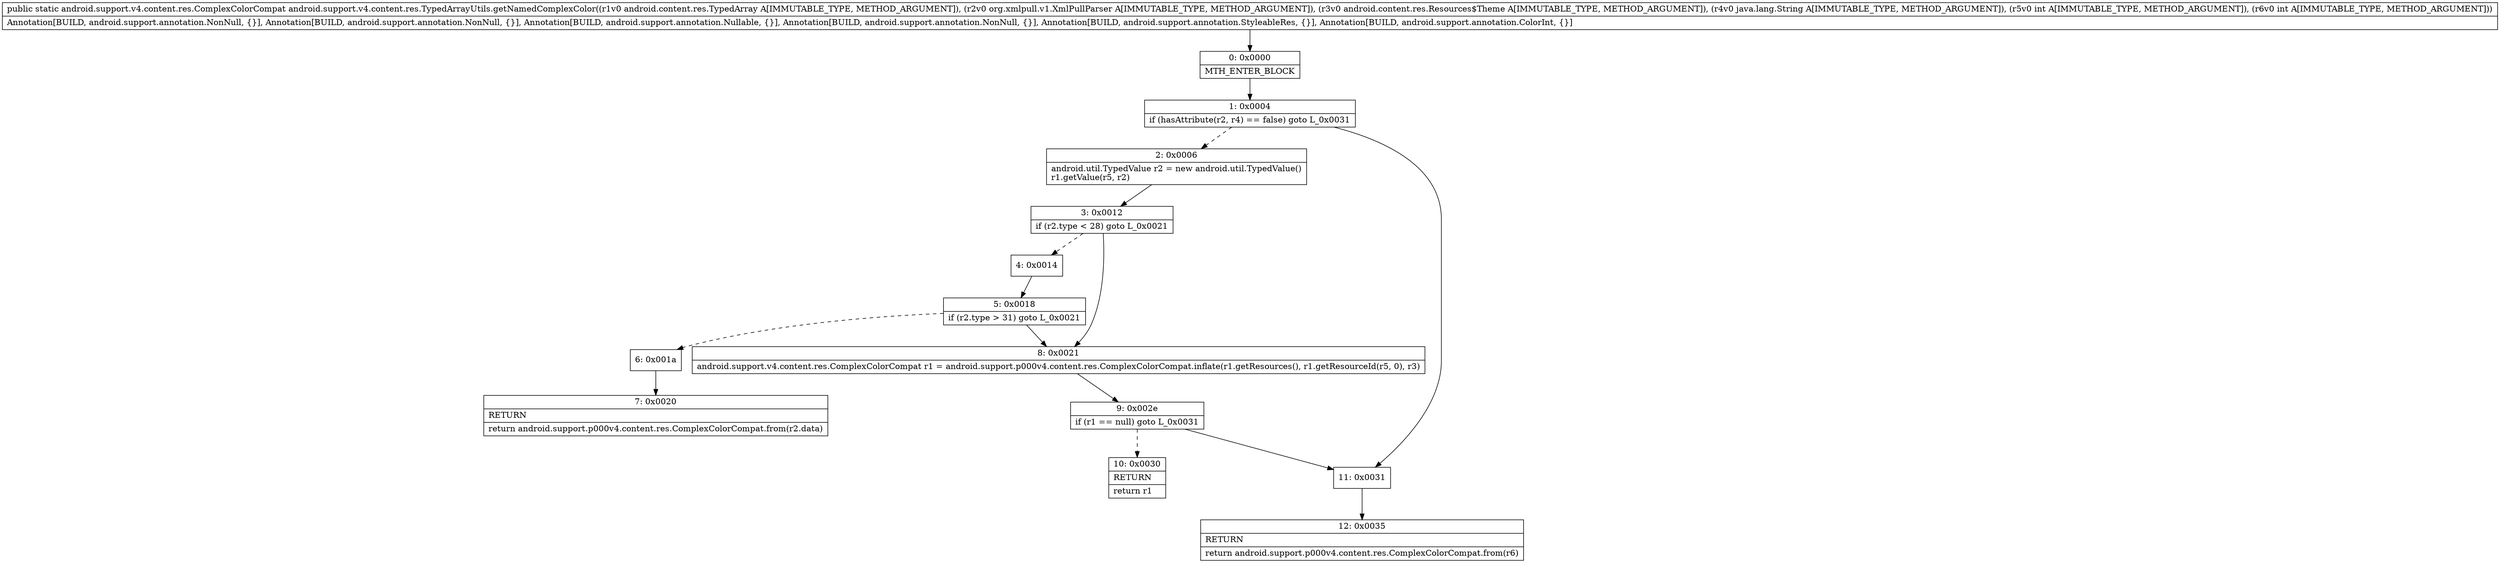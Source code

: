 digraph "CFG forandroid.support.v4.content.res.TypedArrayUtils.getNamedComplexColor(Landroid\/content\/res\/TypedArray;Lorg\/xmlpull\/v1\/XmlPullParser;Landroid\/content\/res\/Resources$Theme;Ljava\/lang\/String;II)Landroid\/support\/v4\/content\/res\/ComplexColorCompat;" {
Node_0 [shape=record,label="{0\:\ 0x0000|MTH_ENTER_BLOCK\l}"];
Node_1 [shape=record,label="{1\:\ 0x0004|if (hasAttribute(r2, r4) == false) goto L_0x0031\l}"];
Node_2 [shape=record,label="{2\:\ 0x0006|android.util.TypedValue r2 = new android.util.TypedValue()\lr1.getValue(r5, r2)\l}"];
Node_3 [shape=record,label="{3\:\ 0x0012|if (r2.type \< 28) goto L_0x0021\l}"];
Node_4 [shape=record,label="{4\:\ 0x0014}"];
Node_5 [shape=record,label="{5\:\ 0x0018|if (r2.type \> 31) goto L_0x0021\l}"];
Node_6 [shape=record,label="{6\:\ 0x001a}"];
Node_7 [shape=record,label="{7\:\ 0x0020|RETURN\l|return android.support.p000v4.content.res.ComplexColorCompat.from(r2.data)\l}"];
Node_8 [shape=record,label="{8\:\ 0x0021|android.support.v4.content.res.ComplexColorCompat r1 = android.support.p000v4.content.res.ComplexColorCompat.inflate(r1.getResources(), r1.getResourceId(r5, 0), r3)\l}"];
Node_9 [shape=record,label="{9\:\ 0x002e|if (r1 == null) goto L_0x0031\l}"];
Node_10 [shape=record,label="{10\:\ 0x0030|RETURN\l|return r1\l}"];
Node_11 [shape=record,label="{11\:\ 0x0031}"];
Node_12 [shape=record,label="{12\:\ 0x0035|RETURN\l|return android.support.p000v4.content.res.ComplexColorCompat.from(r6)\l}"];
MethodNode[shape=record,label="{public static android.support.v4.content.res.ComplexColorCompat android.support.v4.content.res.TypedArrayUtils.getNamedComplexColor((r1v0 android.content.res.TypedArray A[IMMUTABLE_TYPE, METHOD_ARGUMENT]), (r2v0 org.xmlpull.v1.XmlPullParser A[IMMUTABLE_TYPE, METHOD_ARGUMENT]), (r3v0 android.content.res.Resources$Theme A[IMMUTABLE_TYPE, METHOD_ARGUMENT]), (r4v0 java.lang.String A[IMMUTABLE_TYPE, METHOD_ARGUMENT]), (r5v0 int A[IMMUTABLE_TYPE, METHOD_ARGUMENT]), (r6v0 int A[IMMUTABLE_TYPE, METHOD_ARGUMENT]))  | Annotation[BUILD, android.support.annotation.NonNull, \{\}], Annotation[BUILD, android.support.annotation.NonNull, \{\}], Annotation[BUILD, android.support.annotation.Nullable, \{\}], Annotation[BUILD, android.support.annotation.NonNull, \{\}], Annotation[BUILD, android.support.annotation.StyleableRes, \{\}], Annotation[BUILD, android.support.annotation.ColorInt, \{\}]\l}"];
MethodNode -> Node_0;
Node_0 -> Node_1;
Node_1 -> Node_2[style=dashed];
Node_1 -> Node_11;
Node_2 -> Node_3;
Node_3 -> Node_4[style=dashed];
Node_3 -> Node_8;
Node_4 -> Node_5;
Node_5 -> Node_6[style=dashed];
Node_5 -> Node_8;
Node_6 -> Node_7;
Node_8 -> Node_9;
Node_9 -> Node_10[style=dashed];
Node_9 -> Node_11;
Node_11 -> Node_12;
}

